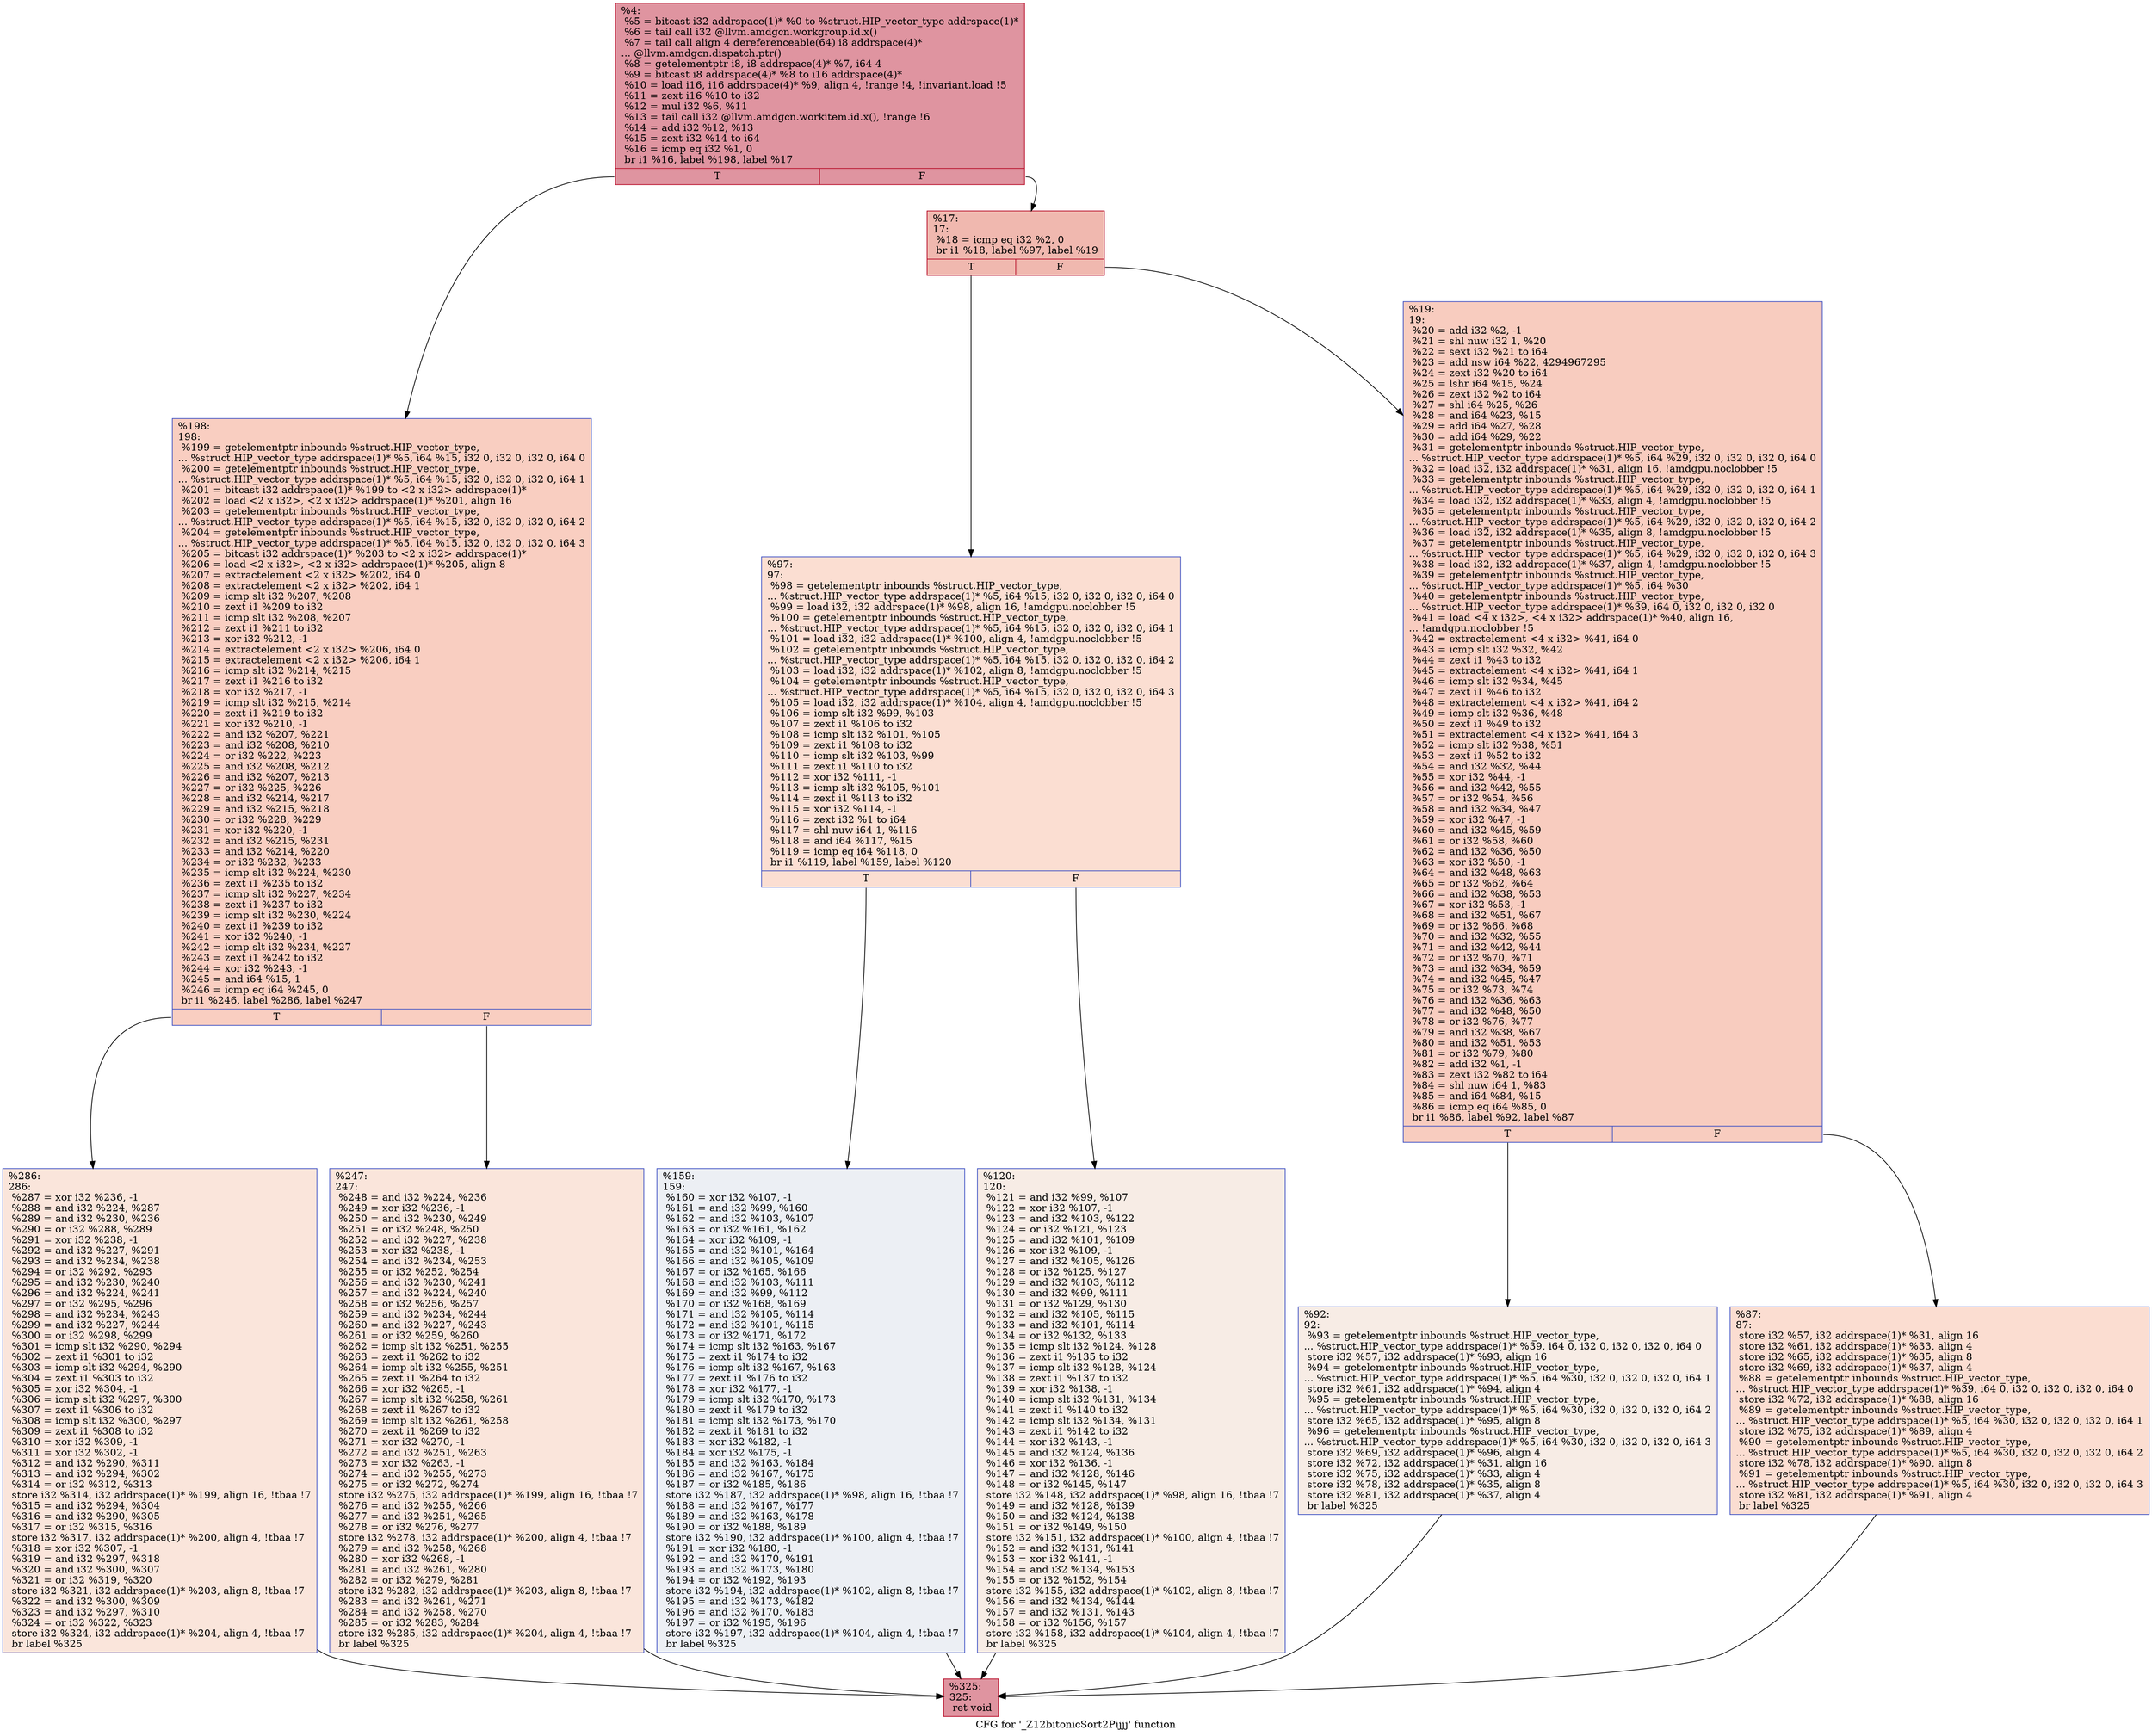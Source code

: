 digraph "CFG for '_Z12bitonicSort2Pijjj' function" {
	label="CFG for '_Z12bitonicSort2Pijjj' function";

	Node0x47fcc90 [shape=record,color="#b70d28ff", style=filled, fillcolor="#b70d2870",label="{%4:\l  %5 = bitcast i32 addrspace(1)* %0 to %struct.HIP_vector_type addrspace(1)*\l  %6 = tail call i32 @llvm.amdgcn.workgroup.id.x()\l  %7 = tail call align 4 dereferenceable(64) i8 addrspace(4)*\l... @llvm.amdgcn.dispatch.ptr()\l  %8 = getelementptr i8, i8 addrspace(4)* %7, i64 4\l  %9 = bitcast i8 addrspace(4)* %8 to i16 addrspace(4)*\l  %10 = load i16, i16 addrspace(4)* %9, align 4, !range !4, !invariant.load !5\l  %11 = zext i16 %10 to i32\l  %12 = mul i32 %6, %11\l  %13 = tail call i32 @llvm.amdgcn.workitem.id.x(), !range !6\l  %14 = add i32 %12, %13\l  %15 = zext i32 %14 to i64\l  %16 = icmp eq i32 %1, 0\l  br i1 %16, label %198, label %17\l|{<s0>T|<s1>F}}"];
	Node0x47fcc90:s0 -> Node0x47fd7e0;
	Node0x47fcc90:s1 -> Node0x47fed30;
	Node0x47fed30 [shape=record,color="#b70d28ff", style=filled, fillcolor="#dc5d4a70",label="{%17:\l17:                                               \l  %18 = icmp eq i32 %2, 0\l  br i1 %18, label %97, label %19\l|{<s0>T|<s1>F}}"];
	Node0x47fed30:s0 -> Node0x47fef00;
	Node0x47fed30:s1 -> Node0x47fef50;
	Node0x47fef50 [shape=record,color="#3d50c3ff", style=filled, fillcolor="#f08b6e70",label="{%19:\l19:                                               \l  %20 = add i32 %2, -1\l  %21 = shl nuw i32 1, %20\l  %22 = sext i32 %21 to i64\l  %23 = add nsw i64 %22, 4294967295\l  %24 = zext i32 %20 to i64\l  %25 = lshr i64 %15, %24\l  %26 = zext i32 %2 to i64\l  %27 = shl i64 %25, %26\l  %28 = and i64 %23, %15\l  %29 = add i64 %27, %28\l  %30 = add i64 %29, %22\l  %31 = getelementptr inbounds %struct.HIP_vector_type,\l... %struct.HIP_vector_type addrspace(1)* %5, i64 %29, i32 0, i32 0, i32 0, i64 0\l  %32 = load i32, i32 addrspace(1)* %31, align 16, !amdgpu.noclobber !5\l  %33 = getelementptr inbounds %struct.HIP_vector_type,\l... %struct.HIP_vector_type addrspace(1)* %5, i64 %29, i32 0, i32 0, i32 0, i64 1\l  %34 = load i32, i32 addrspace(1)* %33, align 4, !amdgpu.noclobber !5\l  %35 = getelementptr inbounds %struct.HIP_vector_type,\l... %struct.HIP_vector_type addrspace(1)* %5, i64 %29, i32 0, i32 0, i32 0, i64 2\l  %36 = load i32, i32 addrspace(1)* %35, align 8, !amdgpu.noclobber !5\l  %37 = getelementptr inbounds %struct.HIP_vector_type,\l... %struct.HIP_vector_type addrspace(1)* %5, i64 %29, i32 0, i32 0, i32 0, i64 3\l  %38 = load i32, i32 addrspace(1)* %37, align 4, !amdgpu.noclobber !5\l  %39 = getelementptr inbounds %struct.HIP_vector_type,\l... %struct.HIP_vector_type addrspace(1)* %5, i64 %30\l  %40 = getelementptr inbounds %struct.HIP_vector_type,\l... %struct.HIP_vector_type addrspace(1)* %39, i64 0, i32 0, i32 0, i32 0\l  %41 = load \<4 x i32\>, \<4 x i32\> addrspace(1)* %40, align 16,\l... !amdgpu.noclobber !5\l  %42 = extractelement \<4 x i32\> %41, i64 0\l  %43 = icmp slt i32 %32, %42\l  %44 = zext i1 %43 to i32\l  %45 = extractelement \<4 x i32\> %41, i64 1\l  %46 = icmp slt i32 %34, %45\l  %47 = zext i1 %46 to i32\l  %48 = extractelement \<4 x i32\> %41, i64 2\l  %49 = icmp slt i32 %36, %48\l  %50 = zext i1 %49 to i32\l  %51 = extractelement \<4 x i32\> %41, i64 3\l  %52 = icmp slt i32 %38, %51\l  %53 = zext i1 %52 to i32\l  %54 = and i32 %32, %44\l  %55 = xor i32 %44, -1\l  %56 = and i32 %42, %55\l  %57 = or i32 %54, %56\l  %58 = and i32 %34, %47\l  %59 = xor i32 %47, -1\l  %60 = and i32 %45, %59\l  %61 = or i32 %58, %60\l  %62 = and i32 %36, %50\l  %63 = xor i32 %50, -1\l  %64 = and i32 %48, %63\l  %65 = or i32 %62, %64\l  %66 = and i32 %38, %53\l  %67 = xor i32 %53, -1\l  %68 = and i32 %51, %67\l  %69 = or i32 %66, %68\l  %70 = and i32 %32, %55\l  %71 = and i32 %42, %44\l  %72 = or i32 %70, %71\l  %73 = and i32 %34, %59\l  %74 = and i32 %45, %47\l  %75 = or i32 %73, %74\l  %76 = and i32 %36, %63\l  %77 = and i32 %48, %50\l  %78 = or i32 %76, %77\l  %79 = and i32 %38, %67\l  %80 = and i32 %51, %53\l  %81 = or i32 %79, %80\l  %82 = add i32 %1, -1\l  %83 = zext i32 %82 to i64\l  %84 = shl nuw i64 1, %83\l  %85 = and i64 %84, %15\l  %86 = icmp eq i64 %85, 0\l  br i1 %86, label %92, label %87\l|{<s0>T|<s1>F}}"];
	Node0x47fef50:s0 -> Node0x48000b0;
	Node0x47fef50:s1 -> Node0x4802270;
	Node0x4802270 [shape=record,color="#3d50c3ff", style=filled, fillcolor="#f7b39670",label="{%87:\l87:                                               \l  store i32 %57, i32 addrspace(1)* %31, align 16\l  store i32 %61, i32 addrspace(1)* %33, align 4\l  store i32 %65, i32 addrspace(1)* %35, align 8\l  store i32 %69, i32 addrspace(1)* %37, align 4\l  %88 = getelementptr inbounds %struct.HIP_vector_type,\l... %struct.HIP_vector_type addrspace(1)* %39, i64 0, i32 0, i32 0, i32 0, i64 0\l  store i32 %72, i32 addrspace(1)* %88, align 16\l  %89 = getelementptr inbounds %struct.HIP_vector_type,\l... %struct.HIP_vector_type addrspace(1)* %5, i64 %30, i32 0, i32 0, i32 0, i64 1\l  store i32 %75, i32 addrspace(1)* %89, align 4\l  %90 = getelementptr inbounds %struct.HIP_vector_type,\l... %struct.HIP_vector_type addrspace(1)* %5, i64 %30, i32 0, i32 0, i32 0, i64 2\l  store i32 %78, i32 addrspace(1)* %90, align 8\l  %91 = getelementptr inbounds %struct.HIP_vector_type,\l... %struct.HIP_vector_type addrspace(1)* %5, i64 %30, i32 0, i32 0, i32 0, i64 3\l  store i32 %81, i32 addrspace(1)* %91, align 4\l  br label %325\l}"];
	Node0x4802270 -> Node0x4802cb0;
	Node0x48000b0 [shape=record,color="#3d50c3ff", style=filled, fillcolor="#ecd3c570",label="{%92:\l92:                                               \l  %93 = getelementptr inbounds %struct.HIP_vector_type,\l... %struct.HIP_vector_type addrspace(1)* %39, i64 0, i32 0, i32 0, i32 0, i64 0\l  store i32 %57, i32 addrspace(1)* %93, align 16\l  %94 = getelementptr inbounds %struct.HIP_vector_type,\l... %struct.HIP_vector_type addrspace(1)* %5, i64 %30, i32 0, i32 0, i32 0, i64 1\l  store i32 %61, i32 addrspace(1)* %94, align 4\l  %95 = getelementptr inbounds %struct.HIP_vector_type,\l... %struct.HIP_vector_type addrspace(1)* %5, i64 %30, i32 0, i32 0, i32 0, i64 2\l  store i32 %65, i32 addrspace(1)* %95, align 8\l  %96 = getelementptr inbounds %struct.HIP_vector_type,\l... %struct.HIP_vector_type addrspace(1)* %5, i64 %30, i32 0, i32 0, i32 0, i64 3\l  store i32 %69, i32 addrspace(1)* %96, align 4\l  store i32 %72, i32 addrspace(1)* %31, align 16\l  store i32 %75, i32 addrspace(1)* %33, align 4\l  store i32 %78, i32 addrspace(1)* %35, align 8\l  store i32 %81, i32 addrspace(1)* %37, align 4\l  br label %325\l}"];
	Node0x48000b0 -> Node0x4802cb0;
	Node0x47fef00 [shape=record,color="#3d50c3ff", style=filled, fillcolor="#f7b59970",label="{%97:\l97:                                               \l  %98 = getelementptr inbounds %struct.HIP_vector_type,\l... %struct.HIP_vector_type addrspace(1)* %5, i64 %15, i32 0, i32 0, i32 0, i64 0\l  %99 = load i32, i32 addrspace(1)* %98, align 16, !amdgpu.noclobber !5\l  %100 = getelementptr inbounds %struct.HIP_vector_type,\l... %struct.HIP_vector_type addrspace(1)* %5, i64 %15, i32 0, i32 0, i32 0, i64 1\l  %101 = load i32, i32 addrspace(1)* %100, align 4, !amdgpu.noclobber !5\l  %102 = getelementptr inbounds %struct.HIP_vector_type,\l... %struct.HIP_vector_type addrspace(1)* %5, i64 %15, i32 0, i32 0, i32 0, i64 2\l  %103 = load i32, i32 addrspace(1)* %102, align 8, !amdgpu.noclobber !5\l  %104 = getelementptr inbounds %struct.HIP_vector_type,\l... %struct.HIP_vector_type addrspace(1)* %5, i64 %15, i32 0, i32 0, i32 0, i64 3\l  %105 = load i32, i32 addrspace(1)* %104, align 4, !amdgpu.noclobber !5\l  %106 = icmp slt i32 %99, %103\l  %107 = zext i1 %106 to i32\l  %108 = icmp slt i32 %101, %105\l  %109 = zext i1 %108 to i32\l  %110 = icmp slt i32 %103, %99\l  %111 = zext i1 %110 to i32\l  %112 = xor i32 %111, -1\l  %113 = icmp slt i32 %105, %101\l  %114 = zext i1 %113 to i32\l  %115 = xor i32 %114, -1\l  %116 = zext i32 %1 to i64\l  %117 = shl nuw i64 1, %116\l  %118 = and i64 %117, %15\l  %119 = icmp eq i64 %118, 0\l  br i1 %119, label %159, label %120\l|{<s0>T|<s1>F}}"];
	Node0x47fef00:s0 -> Node0x4804460;
	Node0x47fef00:s1 -> Node0x48044b0;
	Node0x48044b0 [shape=record,color="#3d50c3ff", style=filled, fillcolor="#ecd3c570",label="{%120:\l120:                                              \l  %121 = and i32 %99, %107\l  %122 = xor i32 %107, -1\l  %123 = and i32 %103, %122\l  %124 = or i32 %121, %123\l  %125 = and i32 %101, %109\l  %126 = xor i32 %109, -1\l  %127 = and i32 %105, %126\l  %128 = or i32 %125, %127\l  %129 = and i32 %103, %112\l  %130 = and i32 %99, %111\l  %131 = or i32 %129, %130\l  %132 = and i32 %105, %115\l  %133 = and i32 %101, %114\l  %134 = or i32 %132, %133\l  %135 = icmp slt i32 %124, %128\l  %136 = zext i1 %135 to i32\l  %137 = icmp slt i32 %128, %124\l  %138 = zext i1 %137 to i32\l  %139 = xor i32 %138, -1\l  %140 = icmp slt i32 %131, %134\l  %141 = zext i1 %140 to i32\l  %142 = icmp slt i32 %134, %131\l  %143 = zext i1 %142 to i32\l  %144 = xor i32 %143, -1\l  %145 = and i32 %124, %136\l  %146 = xor i32 %136, -1\l  %147 = and i32 %128, %146\l  %148 = or i32 %145, %147\l  store i32 %148, i32 addrspace(1)* %98, align 16, !tbaa !7\l  %149 = and i32 %128, %139\l  %150 = and i32 %124, %138\l  %151 = or i32 %149, %150\l  store i32 %151, i32 addrspace(1)* %100, align 4, !tbaa !7\l  %152 = and i32 %131, %141\l  %153 = xor i32 %141, -1\l  %154 = and i32 %134, %153\l  %155 = or i32 %152, %154\l  store i32 %155, i32 addrspace(1)* %102, align 8, !tbaa !7\l  %156 = and i32 %134, %144\l  %157 = and i32 %131, %143\l  %158 = or i32 %156, %157\l  store i32 %158, i32 addrspace(1)* %104, align 4, !tbaa !7\l  br label %325\l}"];
	Node0x48044b0 -> Node0x4802cb0;
	Node0x4804460 [shape=record,color="#3d50c3ff", style=filled, fillcolor="#d4dbe670",label="{%159:\l159:                                              \l  %160 = xor i32 %107, -1\l  %161 = and i32 %99, %160\l  %162 = and i32 %103, %107\l  %163 = or i32 %161, %162\l  %164 = xor i32 %109, -1\l  %165 = and i32 %101, %164\l  %166 = and i32 %105, %109\l  %167 = or i32 %165, %166\l  %168 = and i32 %103, %111\l  %169 = and i32 %99, %112\l  %170 = or i32 %168, %169\l  %171 = and i32 %105, %114\l  %172 = and i32 %101, %115\l  %173 = or i32 %171, %172\l  %174 = icmp slt i32 %163, %167\l  %175 = zext i1 %174 to i32\l  %176 = icmp slt i32 %167, %163\l  %177 = zext i1 %176 to i32\l  %178 = xor i32 %177, -1\l  %179 = icmp slt i32 %170, %173\l  %180 = zext i1 %179 to i32\l  %181 = icmp slt i32 %173, %170\l  %182 = zext i1 %181 to i32\l  %183 = xor i32 %182, -1\l  %184 = xor i32 %175, -1\l  %185 = and i32 %163, %184\l  %186 = and i32 %167, %175\l  %187 = or i32 %185, %186\l  store i32 %187, i32 addrspace(1)* %98, align 16, !tbaa !7\l  %188 = and i32 %167, %177\l  %189 = and i32 %163, %178\l  %190 = or i32 %188, %189\l  store i32 %190, i32 addrspace(1)* %100, align 4, !tbaa !7\l  %191 = xor i32 %180, -1\l  %192 = and i32 %170, %191\l  %193 = and i32 %173, %180\l  %194 = or i32 %192, %193\l  store i32 %194, i32 addrspace(1)* %102, align 8, !tbaa !7\l  %195 = and i32 %173, %182\l  %196 = and i32 %170, %183\l  %197 = or i32 %195, %196\l  store i32 %197, i32 addrspace(1)* %104, align 4, !tbaa !7\l  br label %325\l}"];
	Node0x4804460 -> Node0x4802cb0;
	Node0x47fd7e0 [shape=record,color="#3d50c3ff", style=filled, fillcolor="#f2907270",label="{%198:\l198:                                              \l  %199 = getelementptr inbounds %struct.HIP_vector_type,\l... %struct.HIP_vector_type addrspace(1)* %5, i64 %15, i32 0, i32 0, i32 0, i64 0\l  %200 = getelementptr inbounds %struct.HIP_vector_type,\l... %struct.HIP_vector_type addrspace(1)* %5, i64 %15, i32 0, i32 0, i32 0, i64 1\l  %201 = bitcast i32 addrspace(1)* %199 to \<2 x i32\> addrspace(1)*\l  %202 = load \<2 x i32\>, \<2 x i32\> addrspace(1)* %201, align 16\l  %203 = getelementptr inbounds %struct.HIP_vector_type,\l... %struct.HIP_vector_type addrspace(1)* %5, i64 %15, i32 0, i32 0, i32 0, i64 2\l  %204 = getelementptr inbounds %struct.HIP_vector_type,\l... %struct.HIP_vector_type addrspace(1)* %5, i64 %15, i32 0, i32 0, i32 0, i64 3\l  %205 = bitcast i32 addrspace(1)* %203 to \<2 x i32\> addrspace(1)*\l  %206 = load \<2 x i32\>, \<2 x i32\> addrspace(1)* %205, align 8\l  %207 = extractelement \<2 x i32\> %202, i64 0\l  %208 = extractelement \<2 x i32\> %202, i64 1\l  %209 = icmp slt i32 %207, %208\l  %210 = zext i1 %209 to i32\l  %211 = icmp slt i32 %208, %207\l  %212 = zext i1 %211 to i32\l  %213 = xor i32 %212, -1\l  %214 = extractelement \<2 x i32\> %206, i64 0\l  %215 = extractelement \<2 x i32\> %206, i64 1\l  %216 = icmp slt i32 %214, %215\l  %217 = zext i1 %216 to i32\l  %218 = xor i32 %217, -1\l  %219 = icmp slt i32 %215, %214\l  %220 = zext i1 %219 to i32\l  %221 = xor i32 %210, -1\l  %222 = and i32 %207, %221\l  %223 = and i32 %208, %210\l  %224 = or i32 %222, %223\l  %225 = and i32 %208, %212\l  %226 = and i32 %207, %213\l  %227 = or i32 %225, %226\l  %228 = and i32 %214, %217\l  %229 = and i32 %215, %218\l  %230 = or i32 %228, %229\l  %231 = xor i32 %220, -1\l  %232 = and i32 %215, %231\l  %233 = and i32 %214, %220\l  %234 = or i32 %232, %233\l  %235 = icmp slt i32 %224, %230\l  %236 = zext i1 %235 to i32\l  %237 = icmp slt i32 %227, %234\l  %238 = zext i1 %237 to i32\l  %239 = icmp slt i32 %230, %224\l  %240 = zext i1 %239 to i32\l  %241 = xor i32 %240, -1\l  %242 = icmp slt i32 %234, %227\l  %243 = zext i1 %242 to i32\l  %244 = xor i32 %243, -1\l  %245 = and i64 %15, 1\l  %246 = icmp eq i64 %245, 0\l  br i1 %246, label %286, label %247\l|{<s0>T|<s1>F}}"];
	Node0x47fd7e0:s0 -> Node0x4809c30;
	Node0x47fd7e0:s1 -> Node0x4809c80;
	Node0x4809c80 [shape=record,color="#3d50c3ff", style=filled, fillcolor="#f4c5ad70",label="{%247:\l247:                                              \l  %248 = and i32 %224, %236\l  %249 = xor i32 %236, -1\l  %250 = and i32 %230, %249\l  %251 = or i32 %248, %250\l  %252 = and i32 %227, %238\l  %253 = xor i32 %238, -1\l  %254 = and i32 %234, %253\l  %255 = or i32 %252, %254\l  %256 = and i32 %230, %241\l  %257 = and i32 %224, %240\l  %258 = or i32 %256, %257\l  %259 = and i32 %234, %244\l  %260 = and i32 %227, %243\l  %261 = or i32 %259, %260\l  %262 = icmp slt i32 %251, %255\l  %263 = zext i1 %262 to i32\l  %264 = icmp slt i32 %255, %251\l  %265 = zext i1 %264 to i32\l  %266 = xor i32 %265, -1\l  %267 = icmp slt i32 %258, %261\l  %268 = zext i1 %267 to i32\l  %269 = icmp slt i32 %261, %258\l  %270 = zext i1 %269 to i32\l  %271 = xor i32 %270, -1\l  %272 = and i32 %251, %263\l  %273 = xor i32 %263, -1\l  %274 = and i32 %255, %273\l  %275 = or i32 %272, %274\l  store i32 %275, i32 addrspace(1)* %199, align 16, !tbaa !7\l  %276 = and i32 %255, %266\l  %277 = and i32 %251, %265\l  %278 = or i32 %276, %277\l  store i32 %278, i32 addrspace(1)* %200, align 4, !tbaa !7\l  %279 = and i32 %258, %268\l  %280 = xor i32 %268, -1\l  %281 = and i32 %261, %280\l  %282 = or i32 %279, %281\l  store i32 %282, i32 addrspace(1)* %203, align 8, !tbaa !7\l  %283 = and i32 %261, %271\l  %284 = and i32 %258, %270\l  %285 = or i32 %283, %284\l  store i32 %285, i32 addrspace(1)* %204, align 4, !tbaa !7\l  br label %325\l}"];
	Node0x4809c80 -> Node0x4802cb0;
	Node0x4809c30 [shape=record,color="#3d50c3ff", style=filled, fillcolor="#f4c5ad70",label="{%286:\l286:                                              \l  %287 = xor i32 %236, -1\l  %288 = and i32 %224, %287\l  %289 = and i32 %230, %236\l  %290 = or i32 %288, %289\l  %291 = xor i32 %238, -1\l  %292 = and i32 %227, %291\l  %293 = and i32 %234, %238\l  %294 = or i32 %292, %293\l  %295 = and i32 %230, %240\l  %296 = and i32 %224, %241\l  %297 = or i32 %295, %296\l  %298 = and i32 %234, %243\l  %299 = and i32 %227, %244\l  %300 = or i32 %298, %299\l  %301 = icmp slt i32 %290, %294\l  %302 = zext i1 %301 to i32\l  %303 = icmp slt i32 %294, %290\l  %304 = zext i1 %303 to i32\l  %305 = xor i32 %304, -1\l  %306 = icmp slt i32 %297, %300\l  %307 = zext i1 %306 to i32\l  %308 = icmp slt i32 %300, %297\l  %309 = zext i1 %308 to i32\l  %310 = xor i32 %309, -1\l  %311 = xor i32 %302, -1\l  %312 = and i32 %290, %311\l  %313 = and i32 %294, %302\l  %314 = or i32 %312, %313\l  store i32 %314, i32 addrspace(1)* %199, align 16, !tbaa !7\l  %315 = and i32 %294, %304\l  %316 = and i32 %290, %305\l  %317 = or i32 %315, %316\l  store i32 %317, i32 addrspace(1)* %200, align 4, !tbaa !7\l  %318 = xor i32 %307, -1\l  %319 = and i32 %297, %318\l  %320 = and i32 %300, %307\l  %321 = or i32 %319, %320\l  store i32 %321, i32 addrspace(1)* %203, align 8, !tbaa !7\l  %322 = and i32 %300, %309\l  %323 = and i32 %297, %310\l  %324 = or i32 %322, %323\l  store i32 %324, i32 addrspace(1)* %204, align 4, !tbaa !7\l  br label %325\l}"];
	Node0x4809c30 -> Node0x4802cb0;
	Node0x4802cb0 [shape=record,color="#b70d28ff", style=filled, fillcolor="#b70d2870",label="{%325:\l325:                                              \l  ret void\l}"];
}
